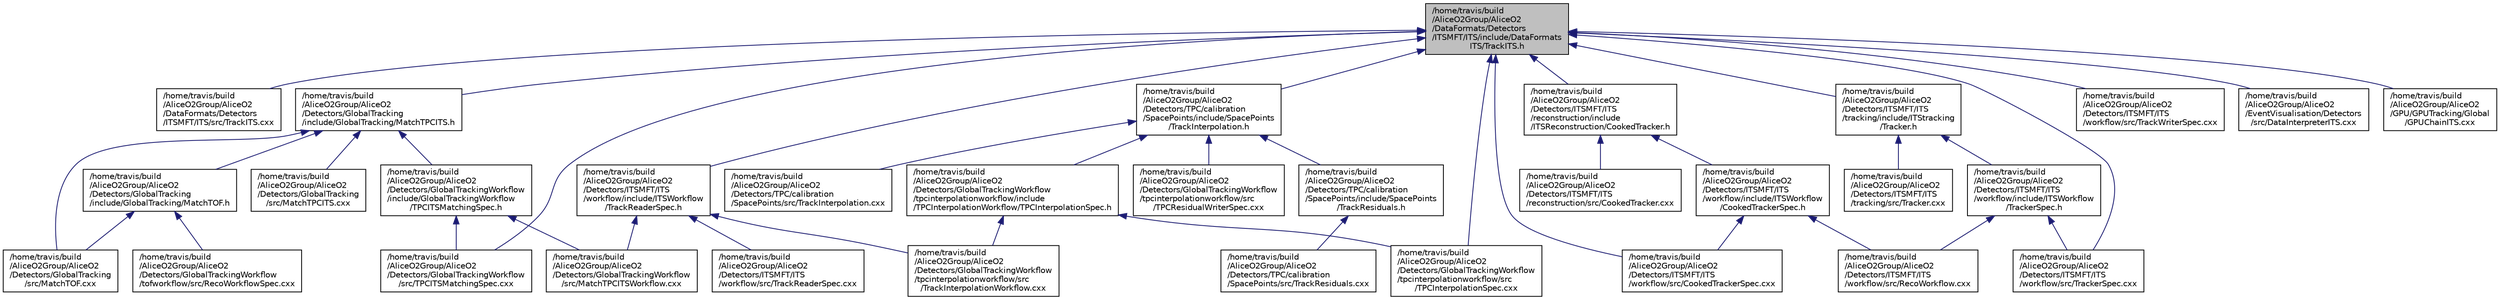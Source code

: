 digraph "/home/travis/build/AliceO2Group/AliceO2/DataFormats/Detectors/ITSMFT/ITS/include/DataFormatsITS/TrackITS.h"
{
 // INTERACTIVE_SVG=YES
  bgcolor="transparent";
  edge [fontname="Helvetica",fontsize="10",labelfontname="Helvetica",labelfontsize="10"];
  node [fontname="Helvetica",fontsize="10",shape=record];
  Node50 [label="/home/travis/build\l/AliceO2Group/AliceO2\l/DataFormats/Detectors\l/ITSMFT/ITS/include/DataFormats\lITS/TrackITS.h",height=0.2,width=0.4,color="black", fillcolor="grey75", style="filled", fontcolor="black"];
  Node50 -> Node51 [dir="back",color="midnightblue",fontsize="10",style="solid",fontname="Helvetica"];
  Node51 [label="/home/travis/build\l/AliceO2Group/AliceO2\l/DataFormats/Detectors\l/ITSMFT/ITS/src/TrackITS.cxx",height=0.2,width=0.4,color="black",URL="$dd/dea/TrackITS_8cxx.html",tooltip="Implementation of the ITS cooked track. "];
  Node50 -> Node52 [dir="back",color="midnightblue",fontsize="10",style="solid",fontname="Helvetica"];
  Node52 [label="/home/travis/build\l/AliceO2Group/AliceO2\l/Detectors/GlobalTracking\l/include/GlobalTracking/MatchTPCITS.h",height=0.2,width=0.4,color="black",URL="$d3/dac/MatchTPCITS_8h.html",tooltip="Class to perform TPC ITS matching. "];
  Node52 -> Node53 [dir="back",color="midnightblue",fontsize="10",style="solid",fontname="Helvetica"];
  Node53 [label="/home/travis/build\l/AliceO2Group/AliceO2\l/Detectors/GlobalTracking\l/include/GlobalTracking/MatchTOF.h",height=0.2,width=0.4,color="black",URL="$d0/d74/MatchTOF_8h.html",tooltip="Class to perform TOF matching to global tracks. "];
  Node53 -> Node54 [dir="back",color="midnightblue",fontsize="10",style="solid",fontname="Helvetica"];
  Node54 [label="/home/travis/build\l/AliceO2Group/AliceO2\l/Detectors/GlobalTracking\l/src/MatchTOF.cxx",height=0.2,width=0.4,color="black",URL="$db/d6a/MatchTOF_8cxx.html"];
  Node53 -> Node55 [dir="back",color="midnightblue",fontsize="10",style="solid",fontname="Helvetica"];
  Node55 [label="/home/travis/build\l/AliceO2Group/AliceO2\l/Detectors/GlobalTrackingWorkflow\l/tofworkflow/src/RecoWorkflowSpec.cxx",height=0.2,width=0.4,color="black",URL="$d8/d84/RecoWorkflowSpec_8cxx.html"];
  Node52 -> Node54 [dir="back",color="midnightblue",fontsize="10",style="solid",fontname="Helvetica"];
  Node52 -> Node56 [dir="back",color="midnightblue",fontsize="10",style="solid",fontname="Helvetica"];
  Node56 [label="/home/travis/build\l/AliceO2Group/AliceO2\l/Detectors/GlobalTracking\l/src/MatchTPCITS.cxx",height=0.2,width=0.4,color="black",URL="$dc/d59/MatchTPCITS_8cxx.html"];
  Node52 -> Node57 [dir="back",color="midnightblue",fontsize="10",style="solid",fontname="Helvetica"];
  Node57 [label="/home/travis/build\l/AliceO2Group/AliceO2\l/Detectors/GlobalTrackingWorkflow\l/include/GlobalTrackingWorkflow\l/TPCITSMatchingSpec.h",height=0.2,width=0.4,color="black",URL="$da/d20/TPCITSMatchingSpec_8h.html"];
  Node57 -> Node58 [dir="back",color="midnightblue",fontsize="10",style="solid",fontname="Helvetica"];
  Node58 [label="/home/travis/build\l/AliceO2Group/AliceO2\l/Detectors/GlobalTrackingWorkflow\l/src/MatchTPCITSWorkflow.cxx",height=0.2,width=0.4,color="black",URL="$d5/db4/MatchTPCITSWorkflow_8cxx.html"];
  Node57 -> Node59 [dir="back",color="midnightblue",fontsize="10",style="solid",fontname="Helvetica"];
  Node59 [label="/home/travis/build\l/AliceO2Group/AliceO2\l/Detectors/GlobalTrackingWorkflow\l/src/TPCITSMatchingSpec.cxx",height=0.2,width=0.4,color="black",URL="$d6/d73/TPCITSMatchingSpec_8cxx.html"];
  Node50 -> Node59 [dir="back",color="midnightblue",fontsize="10",style="solid",fontname="Helvetica"];
  Node50 -> Node60 [dir="back",color="midnightblue",fontsize="10",style="solid",fontname="Helvetica"];
  Node60 [label="/home/travis/build\l/AliceO2Group/AliceO2\l/Detectors/GlobalTrackingWorkflow\l/tpcinterpolationworkflow/src\l/TPCInterpolationSpec.cxx",height=0.2,width=0.4,color="black",URL="$d8/d85/TPCInterpolationSpec_8cxx.html"];
  Node50 -> Node61 [dir="back",color="midnightblue",fontsize="10",style="solid",fontname="Helvetica"];
  Node61 [label="/home/travis/build\l/AliceO2Group/AliceO2\l/Detectors/ITSMFT/ITS\l/reconstruction/include\l/ITSReconstruction/CookedTracker.h",height=0.2,width=0.4,color="black",URL="$d6/d0c/CookedTracker_8h.html",tooltip="Definition of the \"Cooked Matrix\" ITS tracker. "];
  Node61 -> Node62 [dir="back",color="midnightblue",fontsize="10",style="solid",fontname="Helvetica"];
  Node62 [label="/home/travis/build\l/AliceO2Group/AliceO2\l/Detectors/ITSMFT/ITS\l/reconstruction/src/CookedTracker.cxx",height=0.2,width=0.4,color="black",URL="$d7/dca/CookedTracker_8cxx.html",tooltip="Implementation of the \"Cooked Matrix\" ITS tracker. "];
  Node61 -> Node63 [dir="back",color="midnightblue",fontsize="10",style="solid",fontname="Helvetica"];
  Node63 [label="/home/travis/build\l/AliceO2Group/AliceO2\l/Detectors/ITSMFT/ITS\l/workflow/include/ITSWorkflow\l/CookedTrackerSpec.h",height=0.2,width=0.4,color="black",URL="$d2/d0b/CookedTrackerSpec_8h.html"];
  Node63 -> Node64 [dir="back",color="midnightblue",fontsize="10",style="solid",fontname="Helvetica"];
  Node64 [label="/home/travis/build\l/AliceO2Group/AliceO2\l/Detectors/ITSMFT/ITS\l/workflow/src/CookedTrackerSpec.cxx",height=0.2,width=0.4,color="black",URL="$d6/dbc/CookedTrackerSpec_8cxx.html"];
  Node63 -> Node65 [dir="back",color="midnightblue",fontsize="10",style="solid",fontname="Helvetica"];
  Node65 [label="/home/travis/build\l/AliceO2Group/AliceO2\l/Detectors/ITSMFT/ITS\l/workflow/src/RecoWorkflow.cxx",height=0.2,width=0.4,color="black",URL="$d5/d99/ITSMFT_2ITS_2workflow_2src_2RecoWorkflow_8cxx.html"];
  Node50 -> Node66 [dir="back",color="midnightblue",fontsize="10",style="solid",fontname="Helvetica"];
  Node66 [label="/home/travis/build\l/AliceO2Group/AliceO2\l/Detectors/ITSMFT/ITS\l/tracking/include/ITStracking\l/Tracker.h",height=0.2,width=0.4,color="black",URL="$d7/da0/ITSMFT_2ITS_2tracking_2include_2ITStracking_2Tracker_8h.html"];
  Node66 -> Node67 [dir="back",color="midnightblue",fontsize="10",style="solid",fontname="Helvetica"];
  Node67 [label="/home/travis/build\l/AliceO2Group/AliceO2\l/Detectors/ITSMFT/ITS\l/tracking/src/Tracker.cxx",height=0.2,width=0.4,color="black",URL="$d7/dd9/ITSMFT_2ITS_2tracking_2src_2Tracker_8cxx.html"];
  Node66 -> Node68 [dir="back",color="midnightblue",fontsize="10",style="solid",fontname="Helvetica"];
  Node68 [label="/home/travis/build\l/AliceO2Group/AliceO2\l/Detectors/ITSMFT/ITS\l/workflow/include/ITSWorkflow\l/TrackerSpec.h",height=0.2,width=0.4,color="black",URL="$de/d90/ITSMFT_2ITS_2workflow_2include_2ITSWorkflow_2TrackerSpec_8h.html"];
  Node68 -> Node65 [dir="back",color="midnightblue",fontsize="10",style="solid",fontname="Helvetica"];
  Node68 -> Node69 [dir="back",color="midnightblue",fontsize="10",style="solid",fontname="Helvetica"];
  Node69 [label="/home/travis/build\l/AliceO2Group/AliceO2\l/Detectors/ITSMFT/ITS\l/workflow/src/TrackerSpec.cxx",height=0.2,width=0.4,color="black",URL="$de/d95/ITSMFT_2ITS_2workflow_2src_2TrackerSpec_8cxx.html"];
  Node50 -> Node70 [dir="back",color="midnightblue",fontsize="10",style="solid",fontname="Helvetica"];
  Node70 [label="/home/travis/build\l/AliceO2Group/AliceO2\l/Detectors/ITSMFT/ITS\l/workflow/include/ITSWorkflow\l/TrackReaderSpec.h",height=0.2,width=0.4,color="black",URL="$d2/d8c/ITSMFT_2ITS_2workflow_2include_2ITSWorkflow_2TrackReaderSpec_8h.html"];
  Node70 -> Node58 [dir="back",color="midnightblue",fontsize="10",style="solid",fontname="Helvetica"];
  Node70 -> Node71 [dir="back",color="midnightblue",fontsize="10",style="solid",fontname="Helvetica"];
  Node71 [label="/home/travis/build\l/AliceO2Group/AliceO2\l/Detectors/GlobalTrackingWorkflow\l/tpcinterpolationworkflow/src\l/TrackInterpolationWorkflow.cxx",height=0.2,width=0.4,color="black",URL="$d1/d67/TrackInterpolationWorkflow_8cxx.html"];
  Node70 -> Node72 [dir="back",color="midnightblue",fontsize="10",style="solid",fontname="Helvetica"];
  Node72 [label="/home/travis/build\l/AliceO2Group/AliceO2\l/Detectors/ITSMFT/ITS\l/workflow/src/TrackReaderSpec.cxx",height=0.2,width=0.4,color="black",URL="$dc/d5e/ITSMFT_2ITS_2workflow_2src_2TrackReaderSpec_8cxx.html"];
  Node50 -> Node64 [dir="back",color="midnightblue",fontsize="10",style="solid",fontname="Helvetica"];
  Node50 -> Node69 [dir="back",color="midnightblue",fontsize="10",style="solid",fontname="Helvetica"];
  Node50 -> Node73 [dir="back",color="midnightblue",fontsize="10",style="solid",fontname="Helvetica"];
  Node73 [label="/home/travis/build\l/AliceO2Group/AliceO2\l/Detectors/ITSMFT/ITS\l/workflow/src/TrackWriterSpec.cxx",height=0.2,width=0.4,color="black",URL="$dc/d27/ITS_2workflow_2src_2TrackWriterSpec_8cxx.html"];
  Node50 -> Node74 [dir="back",color="midnightblue",fontsize="10",style="solid",fontname="Helvetica"];
  Node74 [label="/home/travis/build\l/AliceO2Group/AliceO2\l/Detectors/TPC/calibration\l/SpacePoints/include/SpacePoints\l/TrackInterpolation.h",height=0.2,width=0.4,color="black",URL="$d3/d0c/TrackInterpolation_8h.html",tooltip="Definition of the TrackInterpolation class. "];
  Node74 -> Node75 [dir="back",color="midnightblue",fontsize="10",style="solid",fontname="Helvetica"];
  Node75 [label="/home/travis/build\l/AliceO2Group/AliceO2\l/Detectors/GlobalTrackingWorkflow\l/tpcinterpolationworkflow/include\l/TPCInterpolationWorkflow/TPCInterpolationSpec.h",height=0.2,width=0.4,color="black",URL="$dc/d50/TPCInterpolationSpec_8h.html"];
  Node75 -> Node60 [dir="back",color="midnightblue",fontsize="10",style="solid",fontname="Helvetica"];
  Node75 -> Node71 [dir="back",color="midnightblue",fontsize="10",style="solid",fontname="Helvetica"];
  Node74 -> Node76 [dir="back",color="midnightblue",fontsize="10",style="solid",fontname="Helvetica"];
  Node76 [label="/home/travis/build\l/AliceO2Group/AliceO2\l/Detectors/GlobalTrackingWorkflow\l/tpcinterpolationworkflow/src\l/TPCResidualWriterSpec.cxx",height=0.2,width=0.4,color="black",URL="$d2/d27/TPCResidualWriterSpec_8cxx.html"];
  Node74 -> Node77 [dir="back",color="midnightblue",fontsize="10",style="solid",fontname="Helvetica"];
  Node77 [label="/home/travis/build\l/AliceO2Group/AliceO2\l/Detectors/TPC/calibration\l/SpacePoints/include/SpacePoints\l/TrackResiduals.h",height=0.2,width=0.4,color="black",URL="$da/ddb/TrackResiduals_8h.html",tooltip="Definition of the TrackResiduals class. "];
  Node77 -> Node78 [dir="back",color="midnightblue",fontsize="10",style="solid",fontname="Helvetica"];
  Node78 [label="/home/travis/build\l/AliceO2Group/AliceO2\l/Detectors/TPC/calibration\l/SpacePoints/src/TrackResiduals.cxx",height=0.2,width=0.4,color="black",URL="$d9/df0/TrackResiduals_8cxx.html",tooltip="Implementation of the TrackResiduals class. "];
  Node74 -> Node79 [dir="back",color="midnightblue",fontsize="10",style="solid",fontname="Helvetica"];
  Node79 [label="/home/travis/build\l/AliceO2Group/AliceO2\l/Detectors/TPC/calibration\l/SpacePoints/src/TrackInterpolation.cxx",height=0.2,width=0.4,color="black",URL="$d4/d15/TrackInterpolation_8cxx.html",tooltip="Implementation of the TrackInterpolation class. "];
  Node50 -> Node80 [dir="back",color="midnightblue",fontsize="10",style="solid",fontname="Helvetica"];
  Node80 [label="/home/travis/build\l/AliceO2Group/AliceO2\l/EventVisualisation/Detectors\l/src/DataInterpreterITS.cxx",height=0.2,width=0.4,color="black",URL="$d2/d8a/DataInterpreterITS_8cxx.html",tooltip="converting ITS data to Event Visualisation primitives "];
  Node50 -> Node81 [dir="back",color="midnightblue",fontsize="10",style="solid",fontname="Helvetica"];
  Node81 [label="/home/travis/build\l/AliceO2Group/AliceO2\l/GPU/GPUTracking/Global\l/GPUChainITS.cxx",height=0.2,width=0.4,color="black",URL="$d6/d2c/GPUChainITS_8cxx.html"];
}
